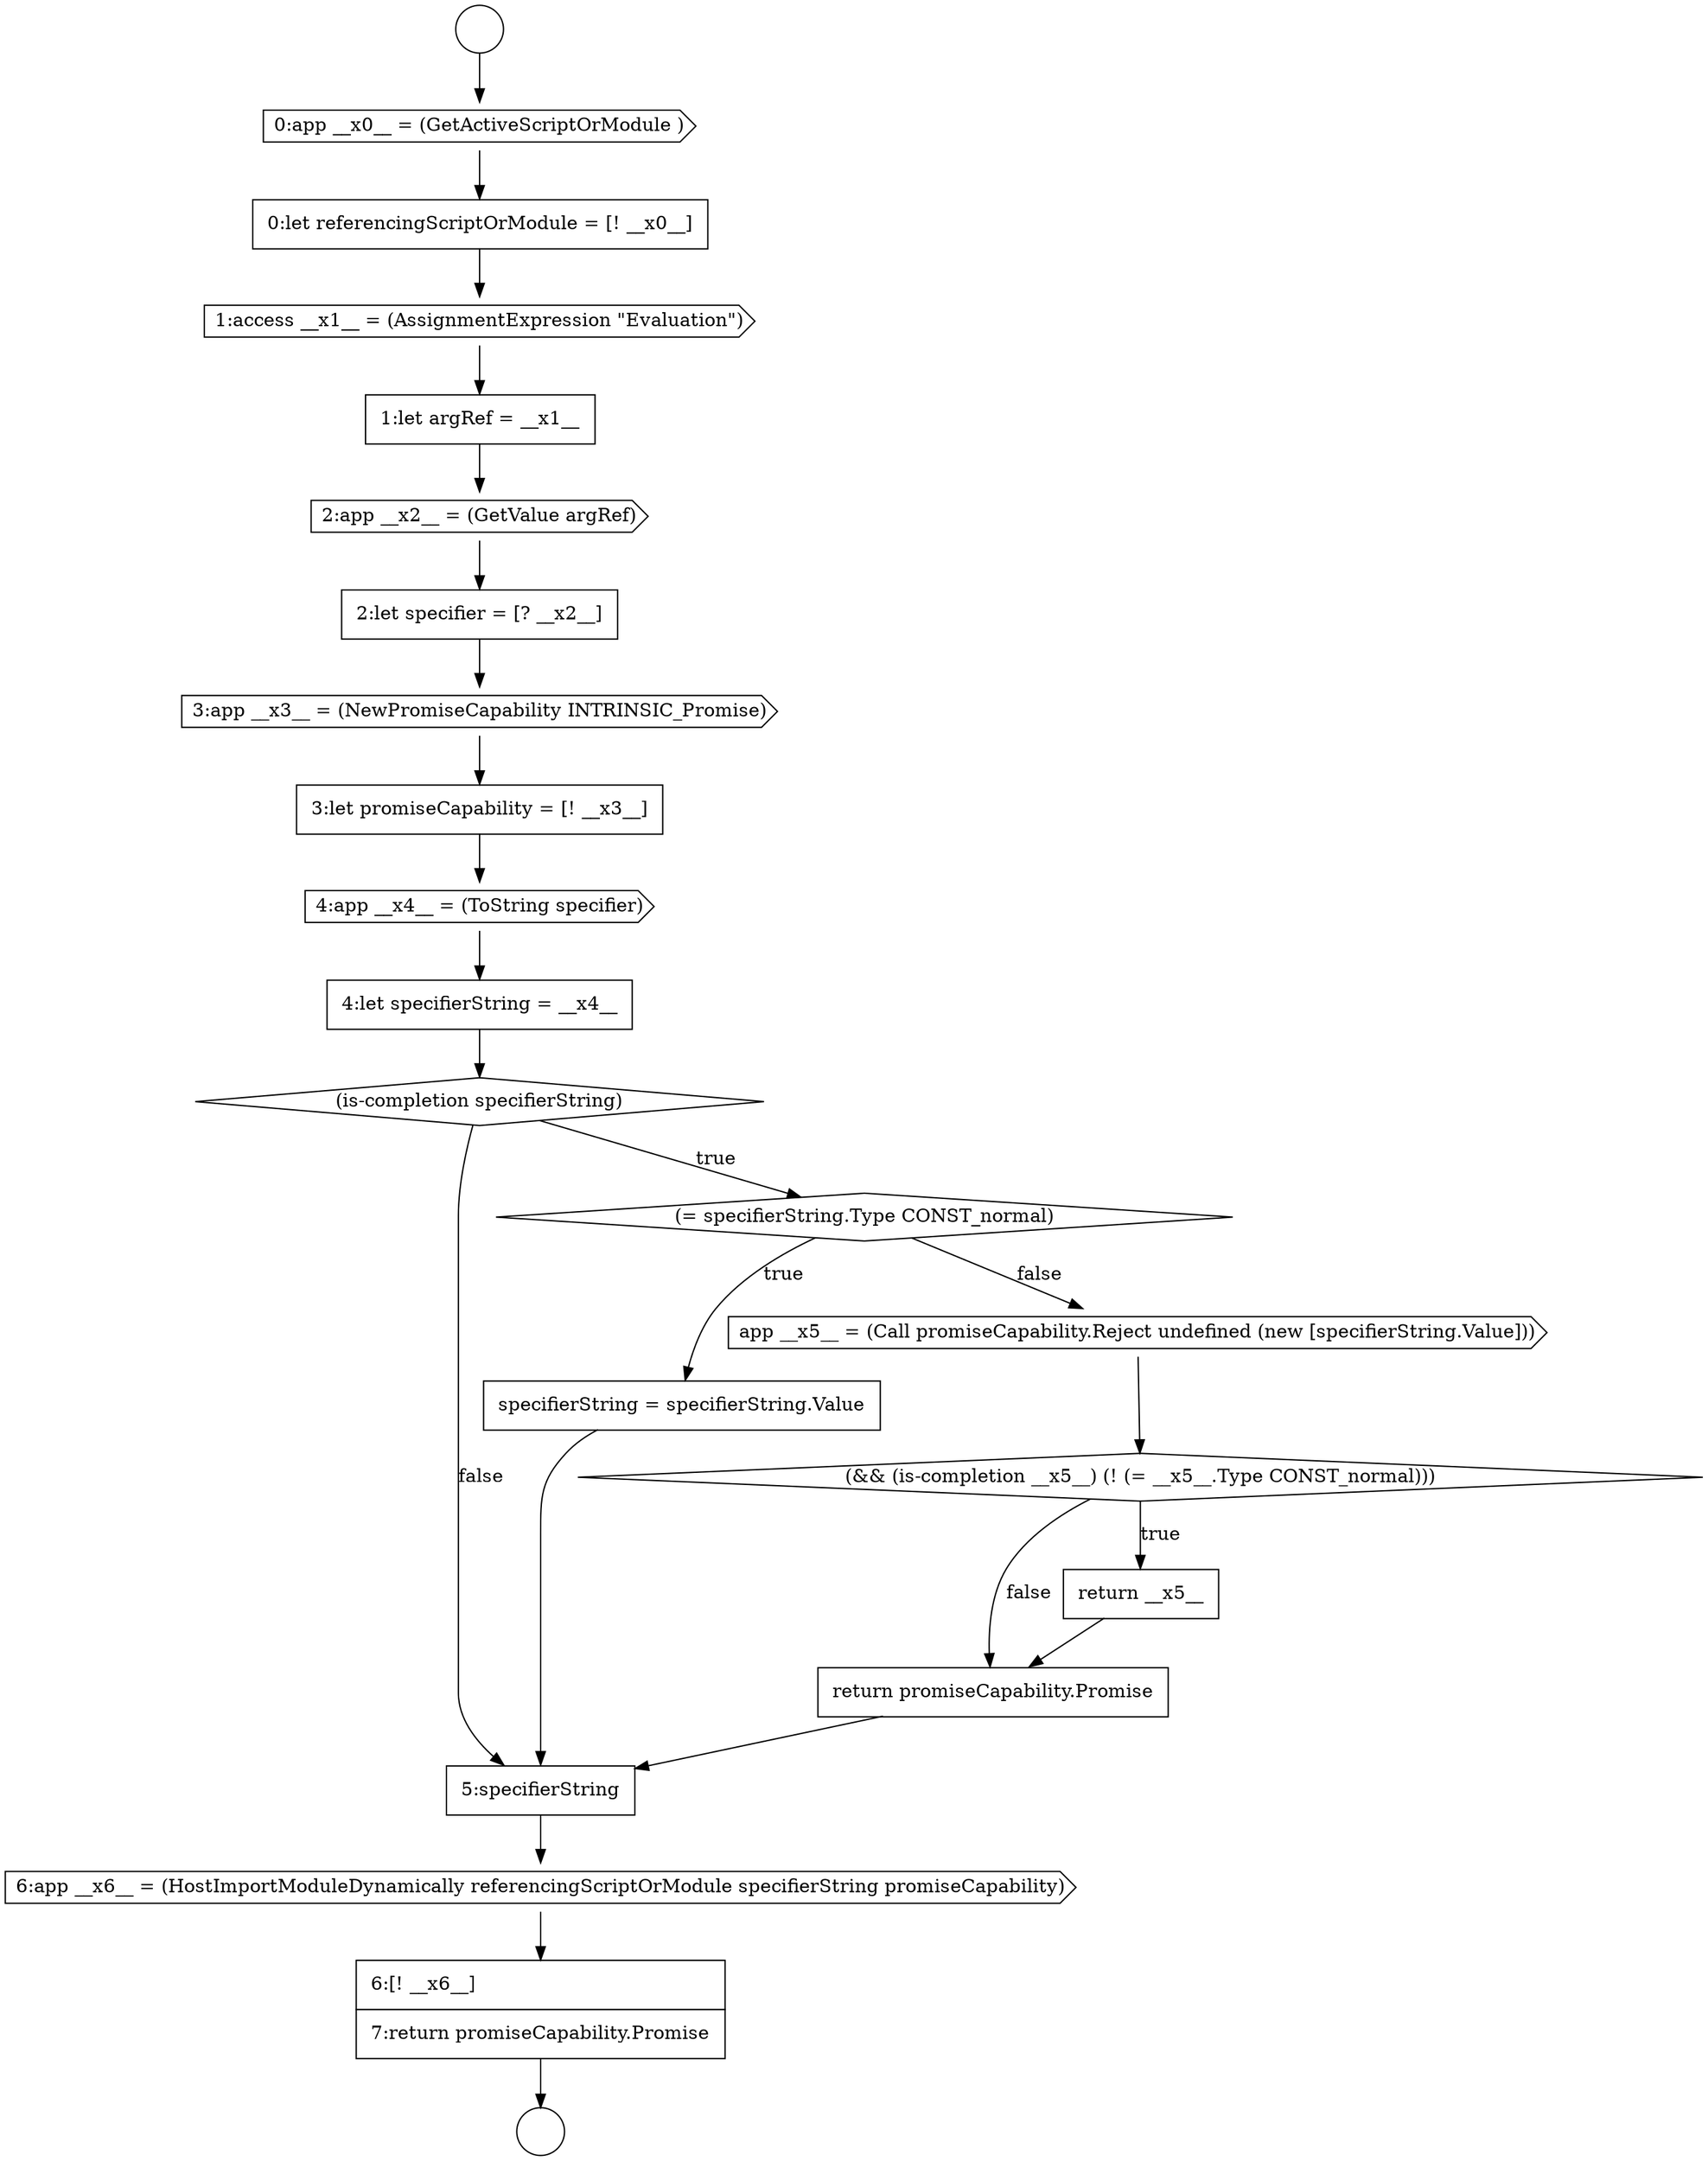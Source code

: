 digraph {
  node4884 [shape=circle label=" " color="black" fillcolor="white" style=filled]
  node4896 [shape=diamond, label=<<font color="black">(is-completion specifierString)</font>> color="black" fillcolor="white" style=filled]
  node4903 [shape=none, margin=0, label=<<font color="black">
    <table border="0" cellborder="1" cellspacing="0" cellpadding="10">
      <tr><td align="left">5:specifierString</td></tr>
    </table>
  </font>> color="black" fillcolor="white" style=filled]
  node4892 [shape=cds, label=<<font color="black">3:app __x3__ = (NewPromiseCapability INTRINSIC_Promise)</font>> color="black" fillcolor="white" style=filled]
  node4898 [shape=none, margin=0, label=<<font color="black">
    <table border="0" cellborder="1" cellspacing="0" cellpadding="10">
      <tr><td align="left">specifierString = specifierString.Value</td></tr>
    </table>
  </font>> color="black" fillcolor="white" style=filled]
  node4902 [shape=none, margin=0, label=<<font color="black">
    <table border="0" cellborder="1" cellspacing="0" cellpadding="10">
      <tr><td align="left">return promiseCapability.Promise</td></tr>
    </table>
  </font>> color="black" fillcolor="white" style=filled]
  node4889 [shape=none, margin=0, label=<<font color="black">
    <table border="0" cellborder="1" cellspacing="0" cellpadding="10">
      <tr><td align="left">1:let argRef = __x1__</td></tr>
    </table>
  </font>> color="black" fillcolor="white" style=filled]
  node4887 [shape=none, margin=0, label=<<font color="black">
    <table border="0" cellborder="1" cellspacing="0" cellpadding="10">
      <tr><td align="left">0:let referencingScriptOrModule = [! __x0__]</td></tr>
    </table>
  </font>> color="black" fillcolor="white" style=filled]
  node4897 [shape=diamond, label=<<font color="black">(= specifierString.Type CONST_normal)</font>> color="black" fillcolor="white" style=filled]
  node4890 [shape=cds, label=<<font color="black">2:app __x2__ = (GetValue argRef)</font>> color="black" fillcolor="white" style=filled]
  node4894 [shape=cds, label=<<font color="black">4:app __x4__ = (ToString specifier)</font>> color="black" fillcolor="white" style=filled]
  node4905 [shape=none, margin=0, label=<<font color="black">
    <table border="0" cellborder="1" cellspacing="0" cellpadding="10">
      <tr><td align="left">6:[! __x6__]</td></tr>
      <tr><td align="left">7:return promiseCapability.Promise</td></tr>
    </table>
  </font>> color="black" fillcolor="white" style=filled]
  node4900 [shape=diamond, label=<<font color="black">(&amp;&amp; (is-completion __x5__) (! (= __x5__.Type CONST_normal)))</font>> color="black" fillcolor="white" style=filled]
  node4885 [shape=circle label=" " color="black" fillcolor="white" style=filled]
  node4895 [shape=none, margin=0, label=<<font color="black">
    <table border="0" cellborder="1" cellspacing="0" cellpadding="10">
      <tr><td align="left">4:let specifierString = __x4__</td></tr>
    </table>
  </font>> color="black" fillcolor="white" style=filled]
  node4891 [shape=none, margin=0, label=<<font color="black">
    <table border="0" cellborder="1" cellspacing="0" cellpadding="10">
      <tr><td align="left">2:let specifier = [? __x2__]</td></tr>
    </table>
  </font>> color="black" fillcolor="white" style=filled]
  node4899 [shape=cds, label=<<font color="black">app __x5__ = (Call promiseCapability.Reject undefined (new [specifierString.Value]))</font>> color="black" fillcolor="white" style=filled]
  node4904 [shape=cds, label=<<font color="black">6:app __x6__ = (HostImportModuleDynamically referencingScriptOrModule specifierString promiseCapability)</font>> color="black" fillcolor="white" style=filled]
  node4893 [shape=none, margin=0, label=<<font color="black">
    <table border="0" cellborder="1" cellspacing="0" cellpadding="10">
      <tr><td align="left">3:let promiseCapability = [! __x3__]</td></tr>
    </table>
  </font>> color="black" fillcolor="white" style=filled]
  node4888 [shape=cds, label=<<font color="black">1:access __x1__ = (AssignmentExpression &quot;Evaluation&quot;)</font>> color="black" fillcolor="white" style=filled]
  node4901 [shape=none, margin=0, label=<<font color="black">
    <table border="0" cellborder="1" cellspacing="0" cellpadding="10">
      <tr><td align="left">return __x5__</td></tr>
    </table>
  </font>> color="black" fillcolor="white" style=filled]
  node4886 [shape=cds, label=<<font color="black">0:app __x0__ = (GetActiveScriptOrModule )</font>> color="black" fillcolor="white" style=filled]
  node4890 -> node4891 [ color="black"]
  node4901 -> node4902 [ color="black"]
  node4888 -> node4889 [ color="black"]
  node4893 -> node4894 [ color="black"]
  node4884 -> node4886 [ color="black"]
  node4889 -> node4890 [ color="black"]
  node4892 -> node4893 [ color="black"]
  node4905 -> node4885 [ color="black"]
  node4898 -> node4903 [ color="black"]
  node4903 -> node4904 [ color="black"]
  node4894 -> node4895 [ color="black"]
  node4891 -> node4892 [ color="black"]
  node4886 -> node4887 [ color="black"]
  node4900 -> node4901 [label=<<font color="black">true</font>> color="black"]
  node4900 -> node4902 [label=<<font color="black">false</font>> color="black"]
  node4896 -> node4897 [label=<<font color="black">true</font>> color="black"]
  node4896 -> node4903 [label=<<font color="black">false</font>> color="black"]
  node4887 -> node4888 [ color="black"]
  node4897 -> node4898 [label=<<font color="black">true</font>> color="black"]
  node4897 -> node4899 [label=<<font color="black">false</font>> color="black"]
  node4895 -> node4896 [ color="black"]
  node4904 -> node4905 [ color="black"]
  node4902 -> node4903 [ color="black"]
  node4899 -> node4900 [ color="black"]
}
